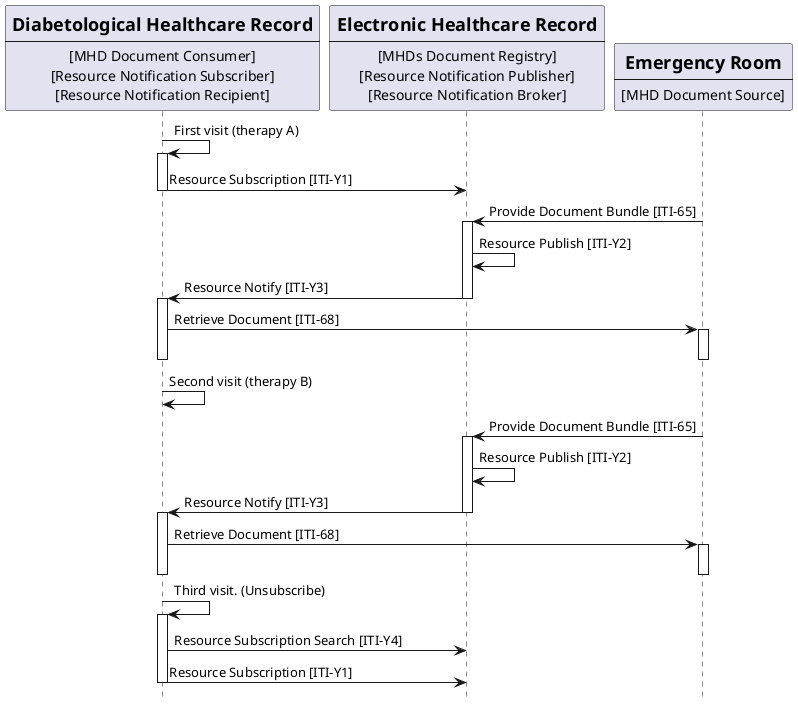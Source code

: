 @startuml
skinparam svgDimensionStyle false
hide footbox
/'title "Folder Subscription with DSUBm on MHDs infrastructure" '/

participant DHR [
    = Diabetological Healthcare Record
    ----
    [MHD Document Consumer]
    [Resource Notification Subscriber]
    [Resource Notification Recipient]
] 



participant Central [
    =Electronic Healthcare Record
    ----
    [MHDs Document Registry]
    [Resource Notification Publisher]
    [Resource Notification Broker]
] 

participant ER [
    =Emergency Room
    ----
    [MHD Document Source]
] 




DHR -> DHR: First visit (therapy A)
activate DHR
DHR -> Central:  Resource Subscription [ITI-Y1]
deactivate DHR

ER->Central:  Provide Document Bundle [ITI-65]
activate Central 
Central -> Central: Resource Publish [ITI-Y2]
Central -> DHR: Resource Notify [ITI-Y3]
deactivate Central
activate DHR

DHR -> ER: Retrieve Document [ITI-68]
activate ER
deactivate ER
deactivate DHR 

DHR -> DHR: Second visit (therapy B)

ER->Central:  Provide Document Bundle [ITI-65]
activate Central 
Central -> Central: Resource Publish [ITI-Y2]
Central -> DHR: Resource Notify [ITI-Y3]
deactivate Central
activate DHR

DHR -> ER: Retrieve Document [ITI-68]
activate ER
deactivate ER
deactivate DHR 

DHR -> DHR: Third visit. (Unsubscribe)
activate DHR
DHR -> Central: Resource Subscription Search [ITI-Y4]
DHR -> Central: Resource Subscription [ITI-Y1]	
deactivate DHR

@enduml